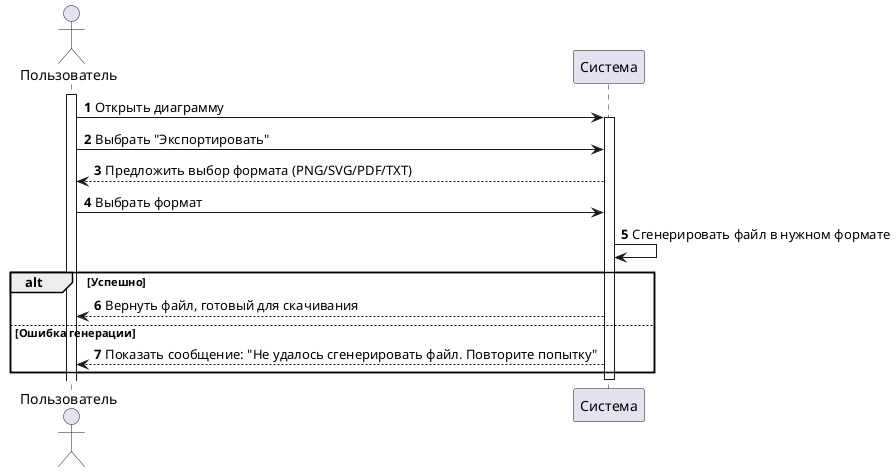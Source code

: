 

@startuml
actor "Пользователь" as User
participant "Система" as System

autonumber

activate User
User -> System : Открыть диаграмму
activate System

User -> System : Выбрать "Экспортировать"
System --> User : Предложить выбор формата (PNG/SVG/PDF/TXT)
User -> System : Выбрать формат
System -> System : Сгенерировать файл в нужном формате

alt Успешно     
    System --> User : Вернуть файл, готовый для скачивания
else Ошибка генерации
    System --> User : Показать сообщение: "Не удалось сгенерировать файл. Повторите попытку"
end

deactivate System
@enduml
